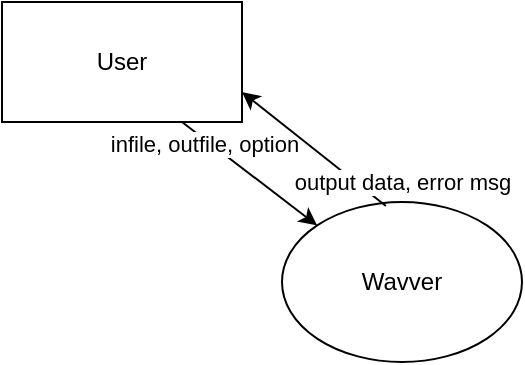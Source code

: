 <mxfile version="13.3.0" type="device"><diagram id="gLk0EAB4-5dSdQXViD9N" name="Page-1"><mxGraphModel dx="868" dy="445" grid="1" gridSize="10" guides="1" tooltips="1" connect="1" arrows="1" fold="1" page="1" pageScale="1" pageWidth="1169" pageHeight="827" math="0" shadow="0"><root><mxCell id="0"/><mxCell id="1" parent="0"/><mxCell id="vDHPucFzQV-3DZe8UKrd-1" value="User" style="rounded=0;whiteSpace=wrap;html=1;" vertex="1" parent="1"><mxGeometry x="190" y="100" width="120" height="60" as="geometry"/></mxCell><mxCell id="vDHPucFzQV-3DZe8UKrd-2" value="Wavver" style="ellipse;whiteSpace=wrap;html=1;" vertex="1" parent="1"><mxGeometry x="330" y="200" width="120" height="80" as="geometry"/></mxCell><mxCell id="vDHPucFzQV-3DZe8UKrd-3" value="" style="endArrow=classic;html=1;entryX=0;entryY=0;entryDx=0;entryDy=0;exitX=0.75;exitY=1;exitDx=0;exitDy=0;" edge="1" parent="1" source="vDHPucFzQV-3DZe8UKrd-1" target="vDHPucFzQV-3DZe8UKrd-2"><mxGeometry width="50" height="50" relative="1" as="geometry"><mxPoint x="270" y="230" as="sourcePoint"/><mxPoint x="320" y="180" as="targetPoint"/></mxGeometry></mxCell><mxCell id="vDHPucFzQV-3DZe8UKrd-5" value="infile, outfile, option" style="edgeLabel;html=1;align=center;verticalAlign=middle;resizable=0;points=[];" vertex="1" connectable="0" parent="vDHPucFzQV-3DZe8UKrd-3"><mxGeometry x="-0.308" y="-4" relative="1" as="geometry"><mxPoint x="-10.6" y="-10.8" as="offset"/></mxGeometry></mxCell><mxCell id="vDHPucFzQV-3DZe8UKrd-4" value="" style="endArrow=classic;html=1;entryX=1;entryY=0.75;entryDx=0;entryDy=0;exitX=0.433;exitY=0.025;exitDx=0;exitDy=0;exitPerimeter=0;" edge="1" parent="1" source="vDHPucFzQV-3DZe8UKrd-2" target="vDHPucFzQV-3DZe8UKrd-1"><mxGeometry width="50" height="50" relative="1" as="geometry"><mxPoint x="360" y="170" as="sourcePoint"/><mxPoint x="410" y="120" as="targetPoint"/></mxGeometry></mxCell><mxCell id="vDHPucFzQV-3DZe8UKrd-8" value="output data, error msg" style="edgeLabel;html=1;align=center;verticalAlign=middle;resizable=0;points=[];" vertex="1" connectable="0" parent="vDHPucFzQV-3DZe8UKrd-4"><mxGeometry x="-0.426" relative="1" as="geometry"><mxPoint x="28.42" y="4.14" as="offset"/></mxGeometry></mxCell></root></mxGraphModel></diagram></mxfile>